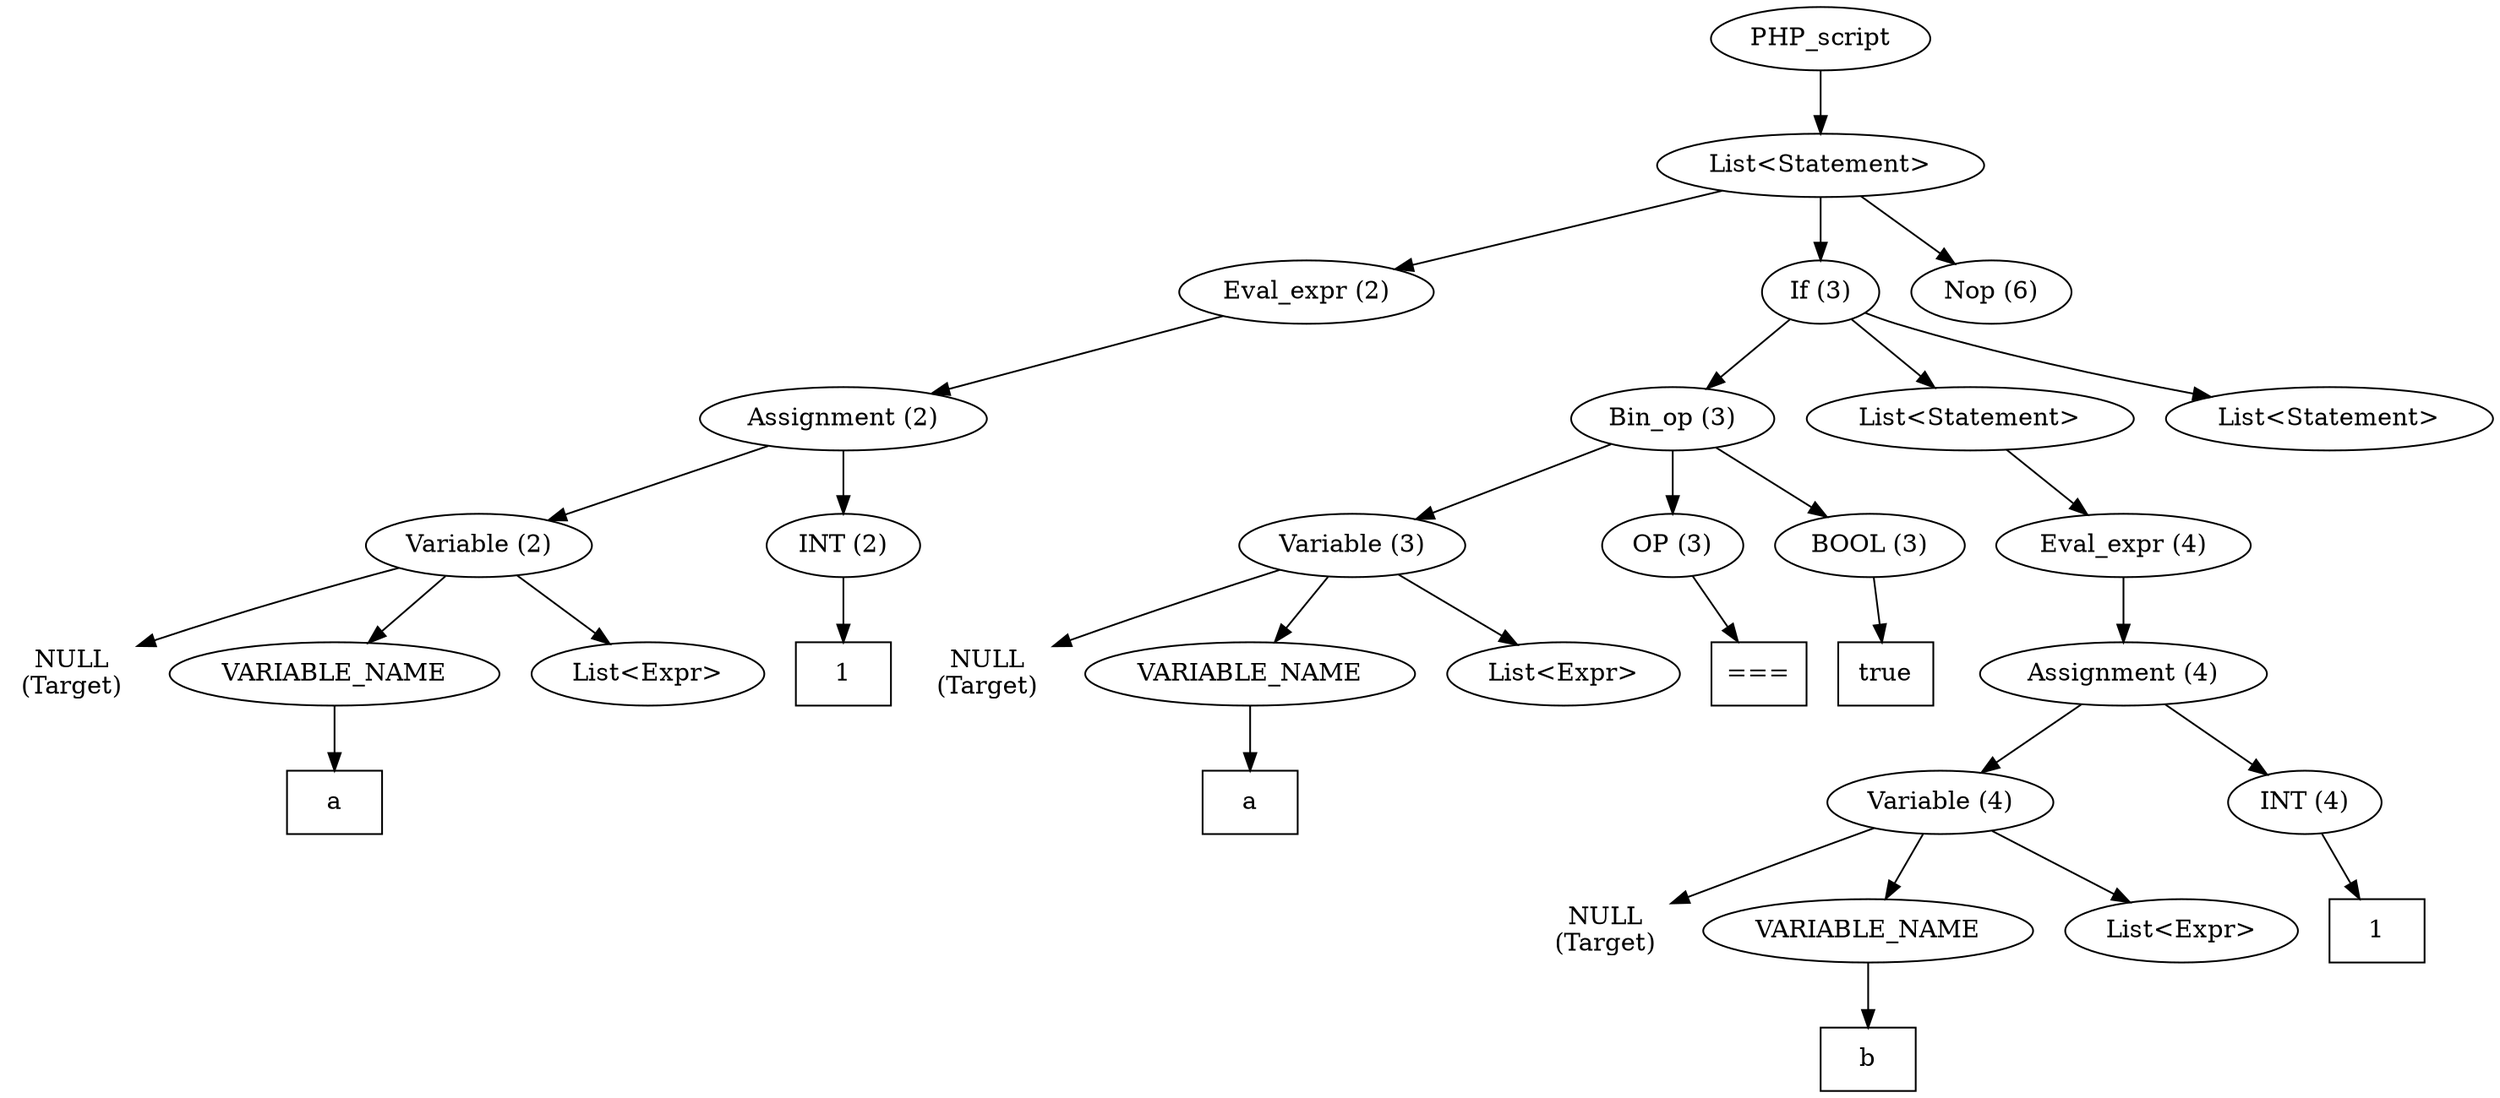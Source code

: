 /*
 * AST in dot format generated by phc -- the PHP compiler
 */

digraph AST {
ordering=out;
node_0 [label="PHP_script"];
node_1 [label="List<Statement>"];
node_0 -> node_1;
node_2 [label="Eval_expr (2)"];
node_1 -> node_2;
node_3 [label="Assignment (2)"];
node_2 -> node_3;
node_4 [label="Variable (2)"];
node_3 -> node_4;
node_5 [label="NULL\n(Target)", shape=plaintext]
node_4 -> node_5;
node_6 [label="VARIABLE_NAME"];
node_4 -> node_6;
node_7 [label="a", shape=box]
node_6 -> node_7;
node_8 [label="List<Expr>"];
node_4 -> node_8;
node_9 [label="INT (2)"];
node_3 -> node_9;
node_10 [label="1", shape=box]
node_9 -> node_10;
node_11 [label="If (3)"];
node_1 -> node_11;
node_12 [label="Bin_op (3)"];
node_11 -> node_12;
node_13 [label="Variable (3)"];
node_12 -> node_13;
node_14 [label="NULL\n(Target)", shape=plaintext]
node_13 -> node_14;
node_15 [label="VARIABLE_NAME"];
node_13 -> node_15;
node_16 [label="a", shape=box]
node_15 -> node_16;
node_17 [label="List<Expr>"];
node_13 -> node_17;
node_18 [label="OP (3)"];
node_12 -> node_18;
node_19 [label="===", shape=box]
node_18 -> node_19;
node_20 [label="BOOL (3)"];
node_12 -> node_20;
node_21 [label="true", shape=box]
node_20 -> node_21;
node_22 [label="List<Statement>"];
node_11 -> node_22;
node_23 [label="Eval_expr (4)"];
node_22 -> node_23;
node_24 [label="Assignment (4)"];
node_23 -> node_24;
node_25 [label="Variable (4)"];
node_24 -> node_25;
node_26 [label="NULL\n(Target)", shape=plaintext]
node_25 -> node_26;
node_27 [label="VARIABLE_NAME"];
node_25 -> node_27;
node_28 [label="b", shape=box]
node_27 -> node_28;
node_29 [label="List<Expr>"];
node_25 -> node_29;
node_30 [label="INT (4)"];
node_24 -> node_30;
node_31 [label="1", shape=box]
node_30 -> node_31;
node_32 [label="List<Statement>"];
node_11 -> node_32;
node_33 [label="Nop (6)"];
node_1 -> node_33;
}